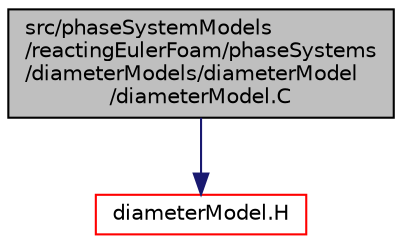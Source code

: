 digraph "src/phaseSystemModels/reactingEulerFoam/phaseSystems/diameterModels/diameterModel/diameterModel.C"
{
  bgcolor="transparent";
  edge [fontname="Helvetica",fontsize="10",labelfontname="Helvetica",labelfontsize="10"];
  node [fontname="Helvetica",fontsize="10",shape=record];
  Node1 [label="src/phaseSystemModels\l/reactingEulerFoam/phaseSystems\l/diameterModels/diameterModel\l/diameterModel.C",height=0.2,width=0.4,color="black", fillcolor="grey75", style="filled" fontcolor="black"];
  Node1 -> Node2 [color="midnightblue",fontsize="10",style="solid",fontname="Helvetica"];
  Node2 [label="diameterModel.H",height=0.2,width=0.4,color="red",URL="$src_2phaseSystemModels_2reactingEulerFoam_2phaseSystems_2diameterModels_2diameterModel_2diameterModel_8H.html"];
}
